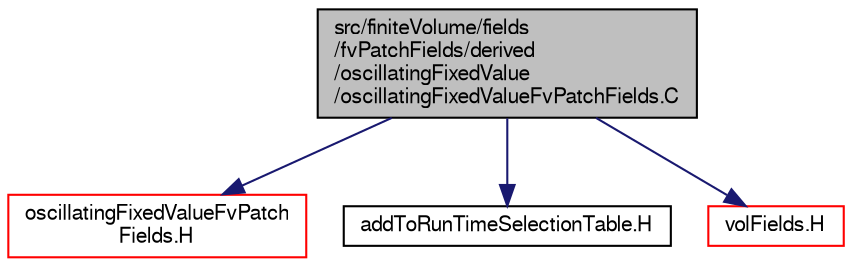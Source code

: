 digraph "src/finiteVolume/fields/fvPatchFields/derived/oscillatingFixedValue/oscillatingFixedValueFvPatchFields.C"
{
  bgcolor="transparent";
  edge [fontname="FreeSans",fontsize="10",labelfontname="FreeSans",labelfontsize="10"];
  node [fontname="FreeSans",fontsize="10",shape=record];
  Node0 [label="src/finiteVolume/fields\l/fvPatchFields/derived\l/oscillatingFixedValue\l/oscillatingFixedValueFvPatchFields.C",height=0.2,width=0.4,color="black", fillcolor="grey75", style="filled", fontcolor="black"];
  Node0 -> Node1 [color="midnightblue",fontsize="10",style="solid",fontname="FreeSans"];
  Node1 [label="oscillatingFixedValueFvPatch\lFields.H",height=0.2,width=0.4,color="red",URL="$a02102.html"];
  Node0 -> Node203 [color="midnightblue",fontsize="10",style="solid",fontname="FreeSans"];
  Node203 [label="addToRunTimeSelectionTable.H",height=0.2,width=0.4,color="black",URL="$a09263.html",tooltip="Macros for easy insertion into run-time selection tables. "];
  Node0 -> Node204 [color="midnightblue",fontsize="10",style="solid",fontname="FreeSans"];
  Node204 [label="volFields.H",height=0.2,width=0.4,color="red",URL="$a02750.html"];
}
